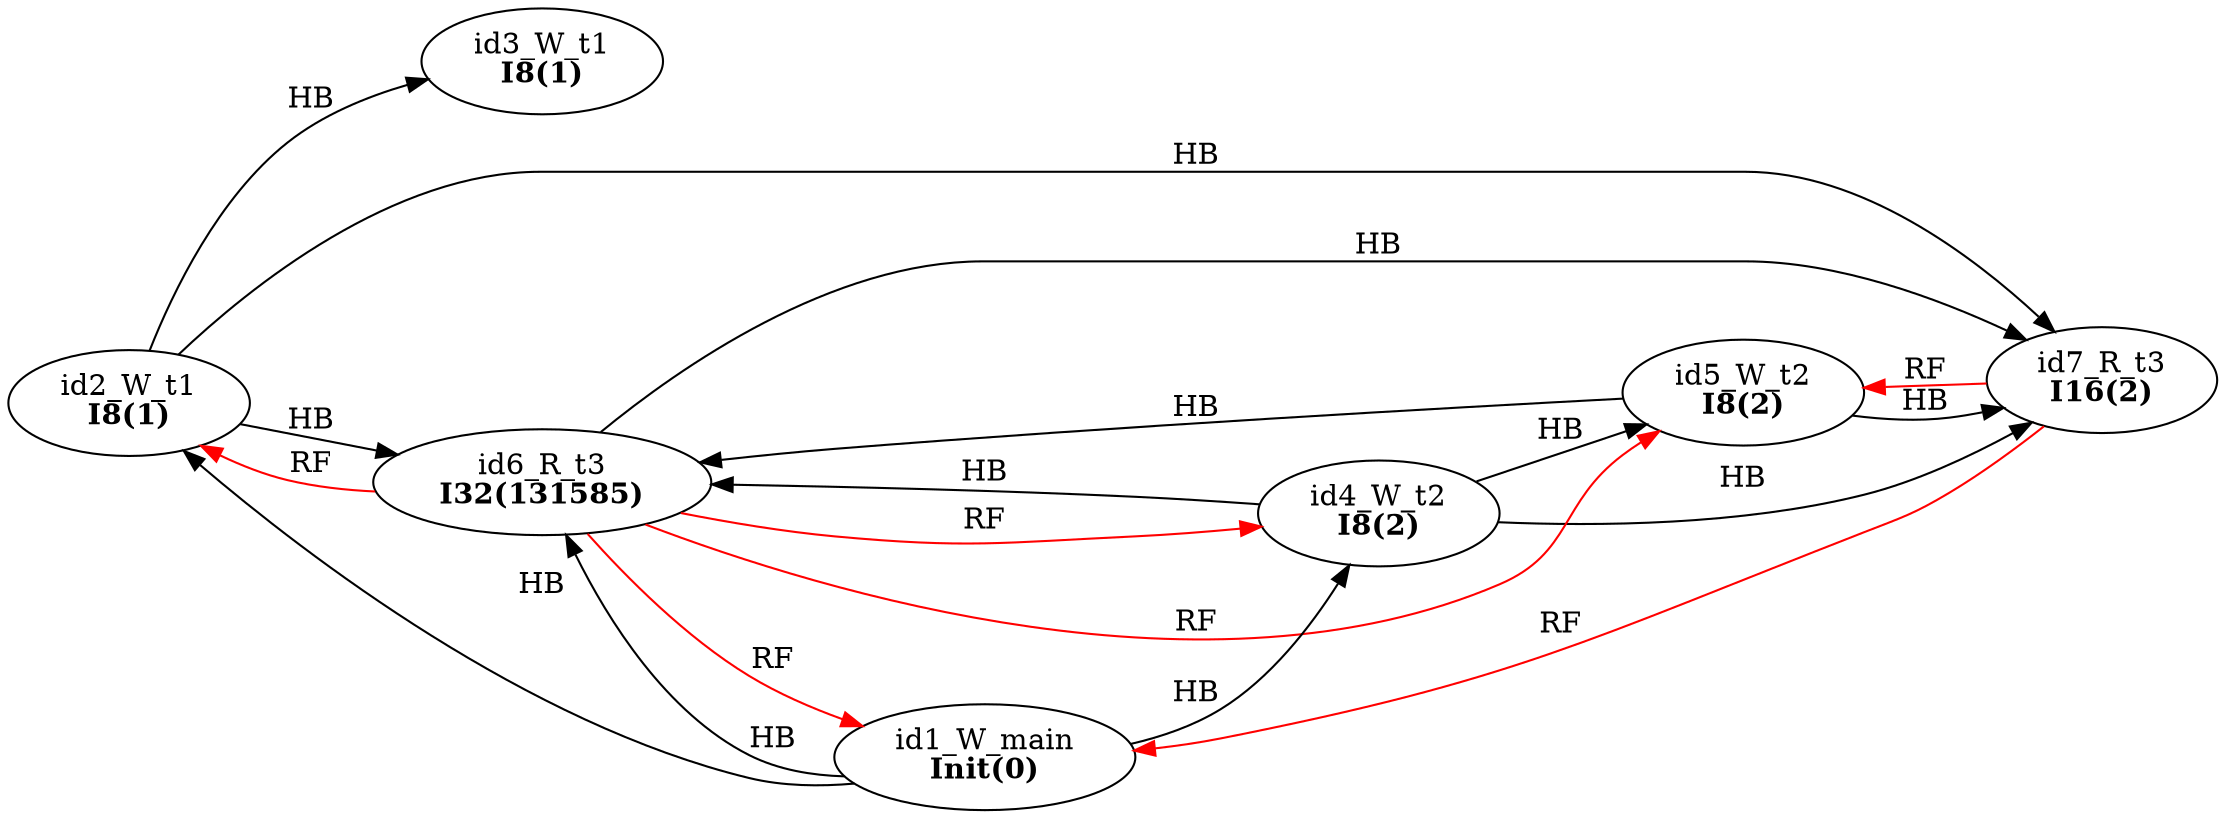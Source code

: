 digraph memory_model {
rankdir=LR;
splines=true; esep=0.5;
id2_W_t1 -> id3_W_t1 [label = "HB", color="black"];
id4_W_t2 -> id5_W_t2 [label = "HB", color="black"];
id6_R_t3 -> id7_R_t3 [label = "HB", color="black"];
id1_W_main -> id2_W_t1 [label = "HB", color="black"];
id1_W_main -> id4_W_t2 [label = "HB", color="black"];
id1_W_main -> id6_R_t3 [label = "HB", color="black"];
id2_W_t1 -> id6_R_t3 [label = "HB", color="black"];
id2_W_t1 -> id7_R_t3 [label = "HB", color="black"];
id4_W_t2 -> id6_R_t3 [label = "HB", color="black"];
id4_W_t2 -> id7_R_t3 [label = "HB", color="black"];
id5_W_t2 -> id6_R_t3 [label = "HB", color="black"];
id5_W_t2 -> id7_R_t3 [label = "HB", color="black"];
id6_R_t3 -> id1_W_main [label = "RF", color="red"];
id6_R_t3 -> id2_W_t1 [label = "RF", color="red"];
id6_R_t3 -> id4_W_t2 [label = "RF", color="red"];
id6_R_t3 -> id5_W_t2 [label = "RF", color="red"];
id7_R_t3 -> id1_W_main [label = "RF", color="red"];
id7_R_t3 -> id5_W_t2 [label = "RF", color="red"];
id1_W_main [label=<id1_W_main<br/><B>Init(0)</B>>, pos="5.0,4!"]
id2_W_t1 [label=<id2_W_t1<br/><B>I8(1)</B>>, pos="0,2!"]
id3_W_t1 [label=<id3_W_t1<br/><B>I8(1)</B>>, pos="0,0!"]
id4_W_t2 [label=<id4_W_t2<br/><B>I8(2)</B>>, pos="5,2!"]
id5_W_t2 [label=<id5_W_t2<br/><B>I8(2)</B>>, pos="5,0!"]
id6_R_t3 [label=<id6_R_t3<br/><B>I32(131585)</B>>, pos="10,2!"]
id7_R_t3 [label=<id7_R_t3<br/><B>I16(2)</B>>, pos="10,0!"]
}